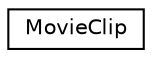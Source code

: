 digraph G
{
  edge [fontname="Helvetica",fontsize="10",labelfontname="Helvetica",labelfontsize="10"];
  node [fontname="Helvetica",fontsize="10",shape=record];
  rankdir=LR;
  Node1 [label="MovieClip",height=0.2,width=0.4,color="black", fillcolor="white", style="filled",URL="$d0/d44/structMovieClip.html"];
}

